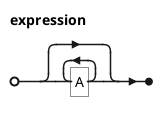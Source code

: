 {
  "sha1": "sap46rmcsmsgbk6m0x5w1yds5y1hgmw",
  "insertion": {
    "when": "2024-06-04T17:28:44.843Z",
    "url": "https://en.wikipedia.org/wiki/Extended_Backus%E2%80%93Naur_form",
    "user": "plantuml@gmail.com"
  }
}
@startebnf
expression = { "A" };
@endebnf
